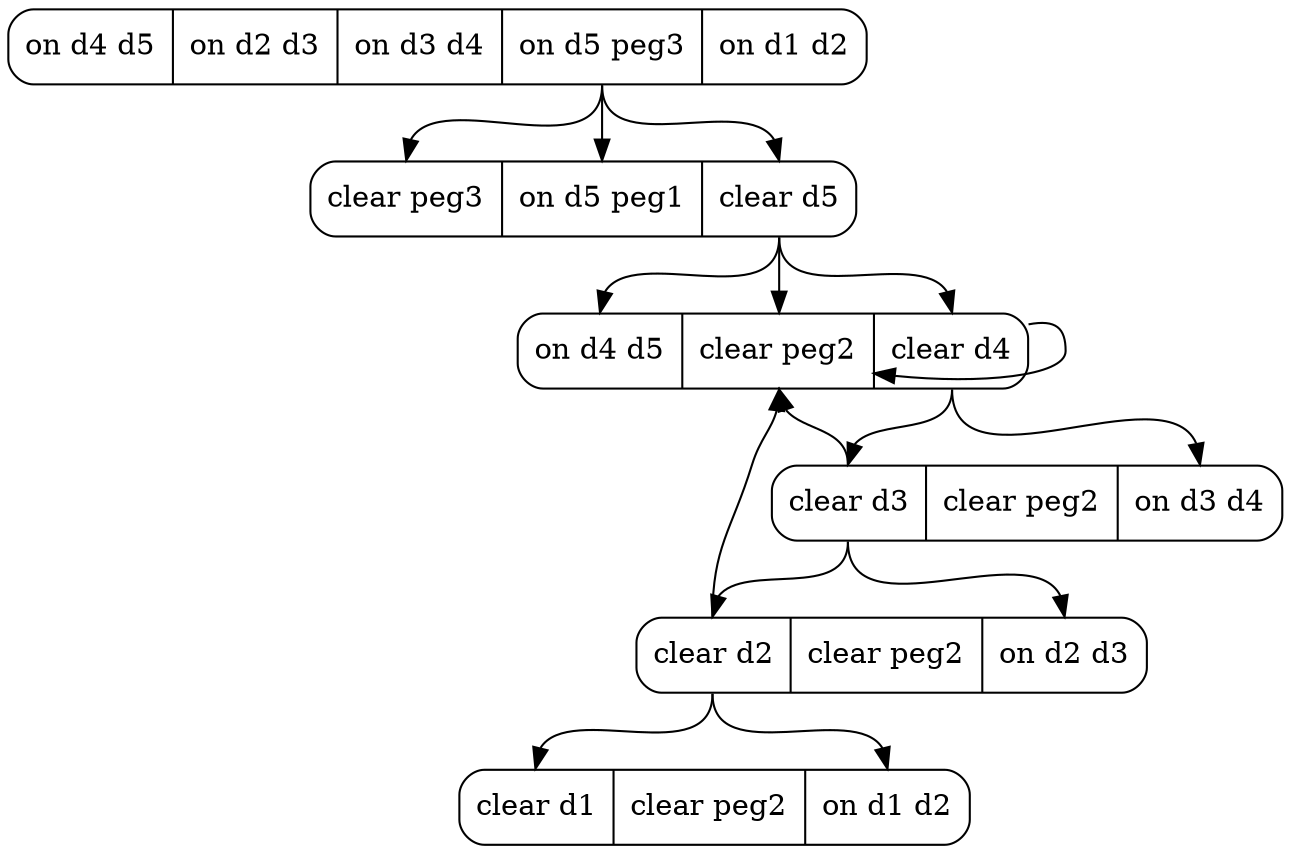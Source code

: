 digraph Tree {
	node [shape=Mrecord];
	 edge [style=solid, color=black];
struct0 [label="<ond4d5> on d4 d5|<ond2d3> on d2 d3|<ond3d4> on d3 d4|<ond5peg3> on d5 peg3|<ond1d2> on d1 d2"];
struct1 [label="<cleard1> clear d1|<clearpeg2> clear peg2|<ond1d2> on d1 d2"];
struct2 [label="<cleard2> clear d2|<clearpeg2> clear peg2|<ond2d3> on d2 d3"];
struct3 [label="<clearpeg3> clear peg3|<ond5peg1> on d5 peg1|<cleard5> clear d5"];
struct4 [label="<cleard3> clear d3|<clearpeg2> clear peg2|<ond3d4> on d3 d4"];
struct5 [label="<ond4d5> on d4 d5|<clearpeg2> clear peg2|<cleard4> clear d4"];
struct2:cleard2 -> struct1:cleard1;
struct2:cleard2 -> struct5:clearpeg2;
struct2:cleard2 -> struct1:ond1d2;
struct4:cleard3 -> struct2:cleard2;
struct4:cleard3 -> struct5:clearpeg2;
struct4:cleard3 -> struct2:ond2d3;
struct0:ond5peg3 -> struct3:clearpeg3;
struct0:ond5peg3 -> struct3:ond5peg1;
struct0:ond5peg3 -> struct3:cleard5;
struct5:cleard4 -> struct4:cleard3;
struct5:cleard4 -> struct5:clearpeg2;
struct5:cleard4 -> struct4:ond3d4;
struct3:cleard5 -> struct5:ond4d5;
struct3:cleard5 -> struct5:clearpeg2;
struct3:cleard5 -> struct5:cleard4;
}
